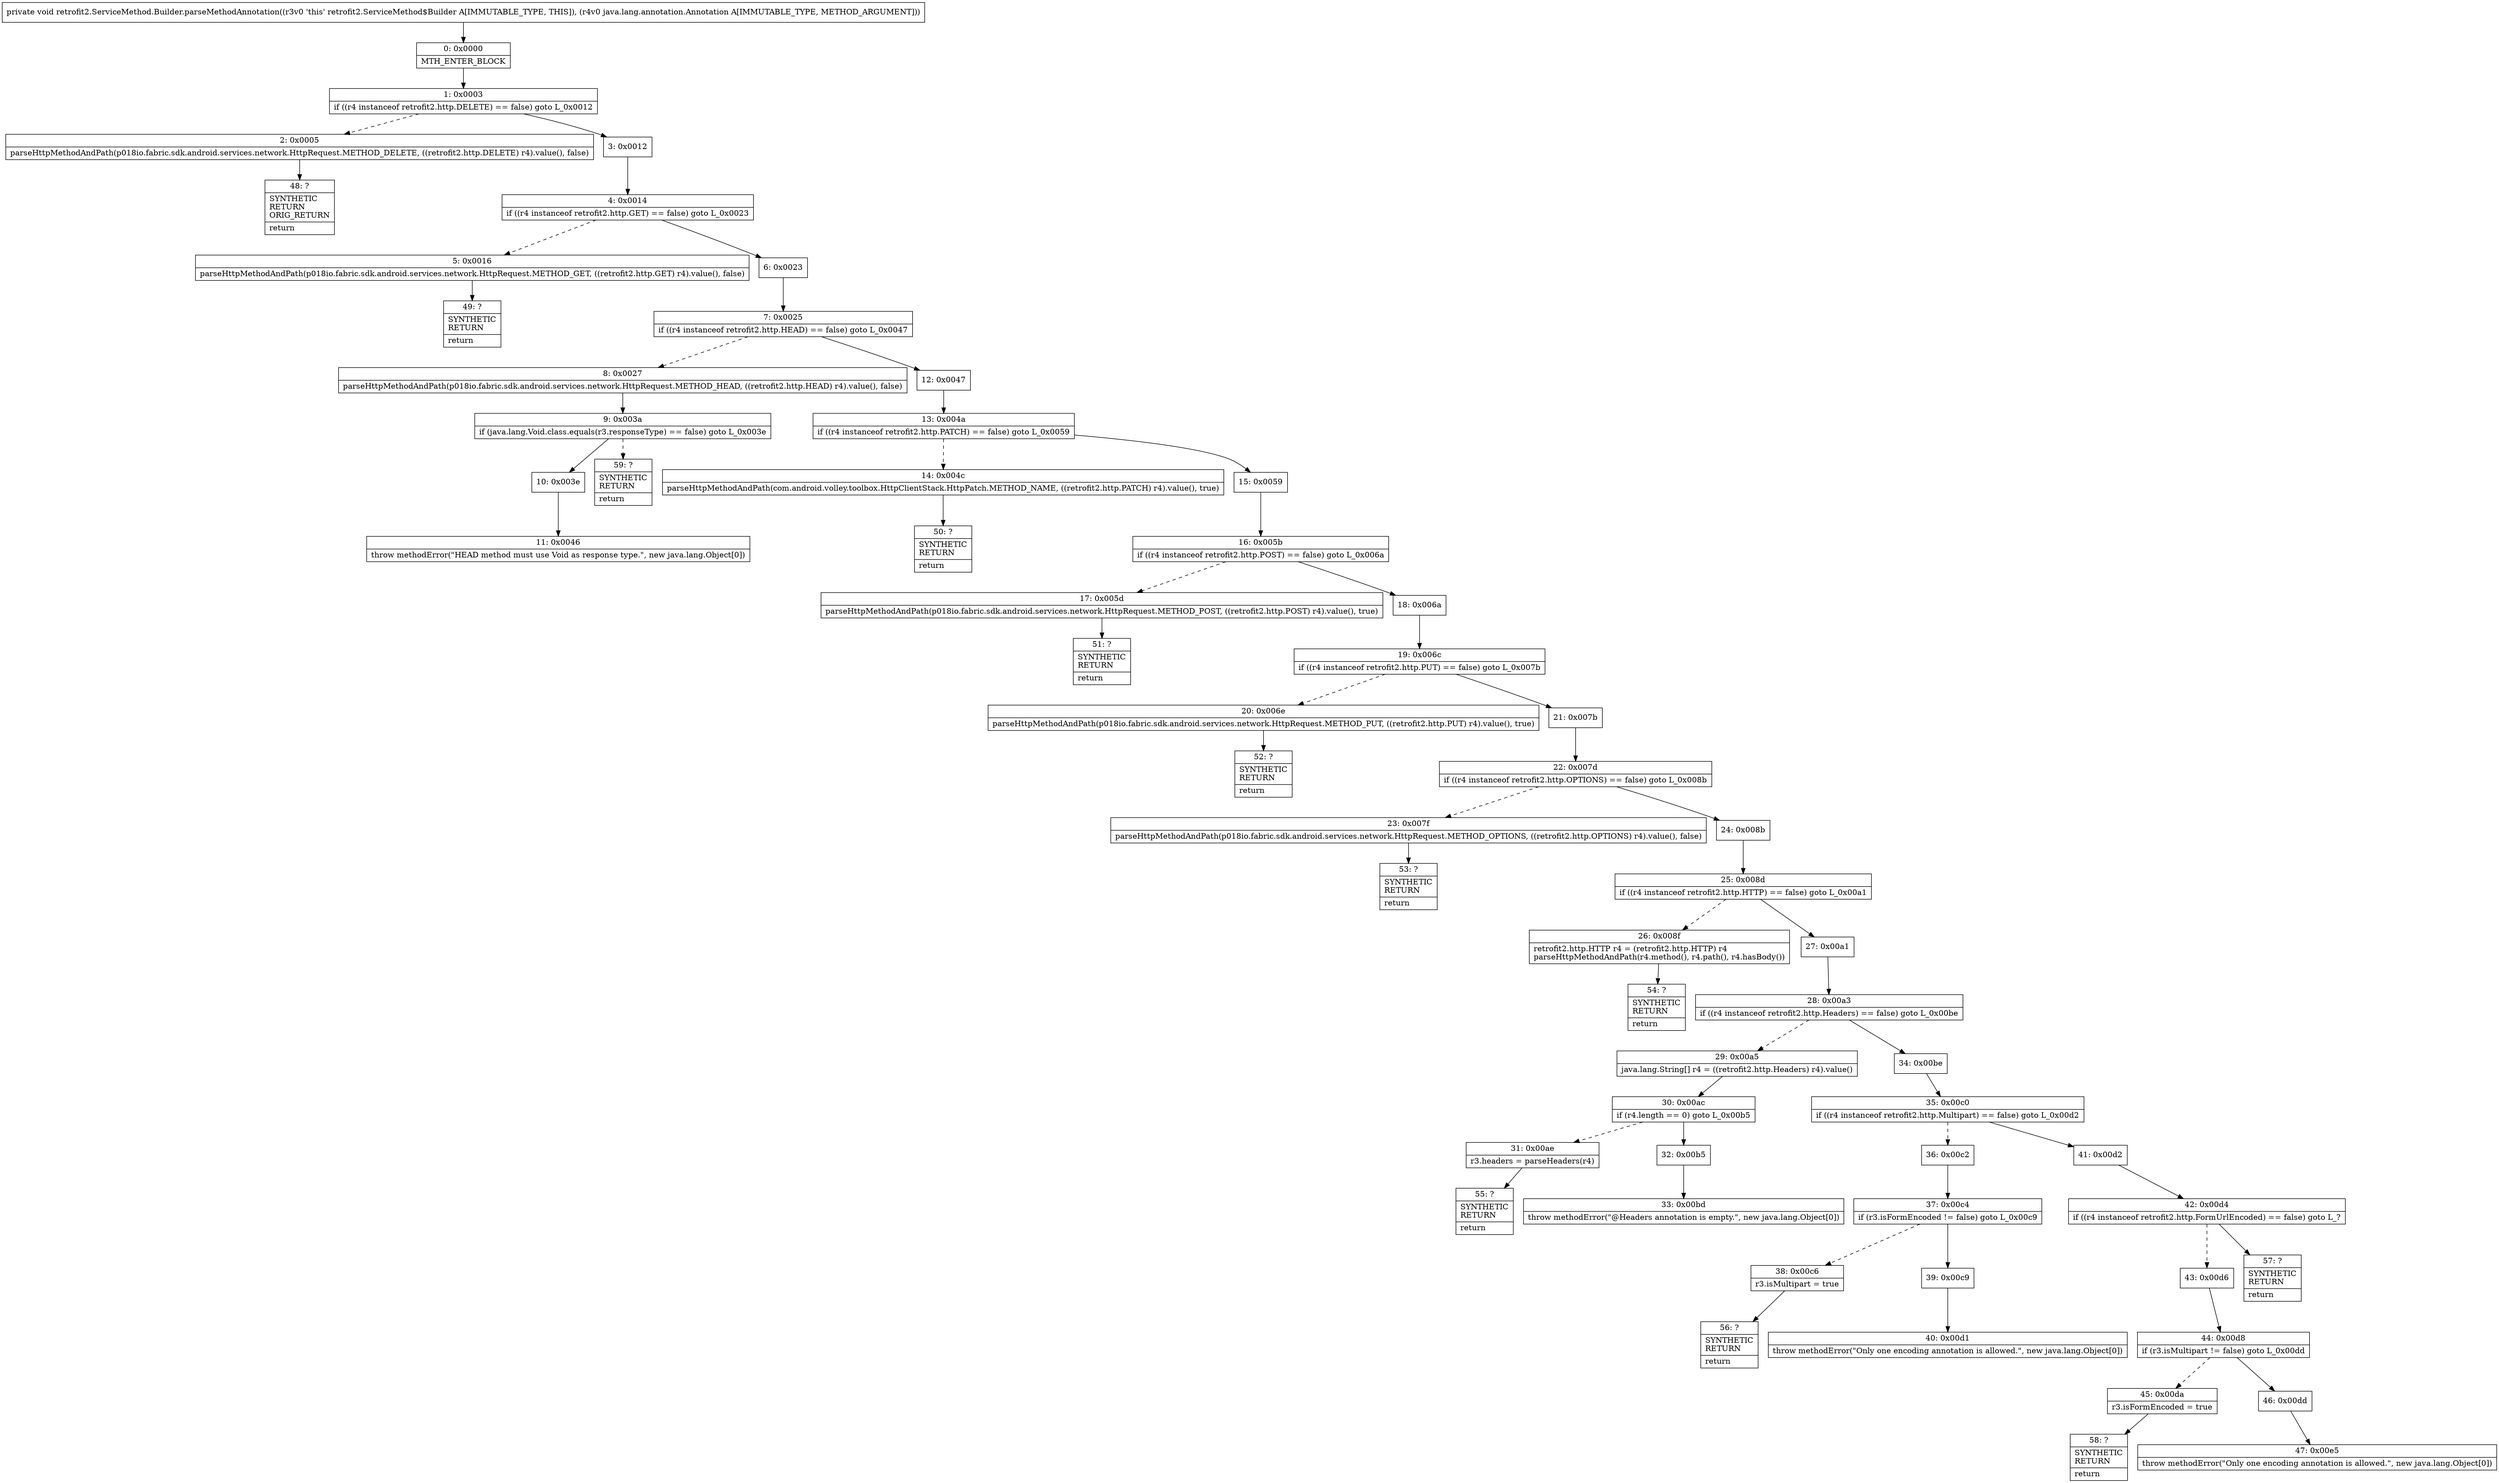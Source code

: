 digraph "CFG forretrofit2.ServiceMethod.Builder.parseMethodAnnotation(Ljava\/lang\/annotation\/Annotation;)V" {
Node_0 [shape=record,label="{0\:\ 0x0000|MTH_ENTER_BLOCK\l}"];
Node_1 [shape=record,label="{1\:\ 0x0003|if ((r4 instanceof retrofit2.http.DELETE) == false) goto L_0x0012\l}"];
Node_2 [shape=record,label="{2\:\ 0x0005|parseHttpMethodAndPath(p018io.fabric.sdk.android.services.network.HttpRequest.METHOD_DELETE, ((retrofit2.http.DELETE) r4).value(), false)\l}"];
Node_3 [shape=record,label="{3\:\ 0x0012}"];
Node_4 [shape=record,label="{4\:\ 0x0014|if ((r4 instanceof retrofit2.http.GET) == false) goto L_0x0023\l}"];
Node_5 [shape=record,label="{5\:\ 0x0016|parseHttpMethodAndPath(p018io.fabric.sdk.android.services.network.HttpRequest.METHOD_GET, ((retrofit2.http.GET) r4).value(), false)\l}"];
Node_6 [shape=record,label="{6\:\ 0x0023}"];
Node_7 [shape=record,label="{7\:\ 0x0025|if ((r4 instanceof retrofit2.http.HEAD) == false) goto L_0x0047\l}"];
Node_8 [shape=record,label="{8\:\ 0x0027|parseHttpMethodAndPath(p018io.fabric.sdk.android.services.network.HttpRequest.METHOD_HEAD, ((retrofit2.http.HEAD) r4).value(), false)\l}"];
Node_9 [shape=record,label="{9\:\ 0x003a|if (java.lang.Void.class.equals(r3.responseType) == false) goto L_0x003e\l}"];
Node_10 [shape=record,label="{10\:\ 0x003e}"];
Node_11 [shape=record,label="{11\:\ 0x0046|throw methodError(\"HEAD method must use Void as response type.\", new java.lang.Object[0])\l}"];
Node_12 [shape=record,label="{12\:\ 0x0047}"];
Node_13 [shape=record,label="{13\:\ 0x004a|if ((r4 instanceof retrofit2.http.PATCH) == false) goto L_0x0059\l}"];
Node_14 [shape=record,label="{14\:\ 0x004c|parseHttpMethodAndPath(com.android.volley.toolbox.HttpClientStack.HttpPatch.METHOD_NAME, ((retrofit2.http.PATCH) r4).value(), true)\l}"];
Node_15 [shape=record,label="{15\:\ 0x0059}"];
Node_16 [shape=record,label="{16\:\ 0x005b|if ((r4 instanceof retrofit2.http.POST) == false) goto L_0x006a\l}"];
Node_17 [shape=record,label="{17\:\ 0x005d|parseHttpMethodAndPath(p018io.fabric.sdk.android.services.network.HttpRequest.METHOD_POST, ((retrofit2.http.POST) r4).value(), true)\l}"];
Node_18 [shape=record,label="{18\:\ 0x006a}"];
Node_19 [shape=record,label="{19\:\ 0x006c|if ((r4 instanceof retrofit2.http.PUT) == false) goto L_0x007b\l}"];
Node_20 [shape=record,label="{20\:\ 0x006e|parseHttpMethodAndPath(p018io.fabric.sdk.android.services.network.HttpRequest.METHOD_PUT, ((retrofit2.http.PUT) r4).value(), true)\l}"];
Node_21 [shape=record,label="{21\:\ 0x007b}"];
Node_22 [shape=record,label="{22\:\ 0x007d|if ((r4 instanceof retrofit2.http.OPTIONS) == false) goto L_0x008b\l}"];
Node_23 [shape=record,label="{23\:\ 0x007f|parseHttpMethodAndPath(p018io.fabric.sdk.android.services.network.HttpRequest.METHOD_OPTIONS, ((retrofit2.http.OPTIONS) r4).value(), false)\l}"];
Node_24 [shape=record,label="{24\:\ 0x008b}"];
Node_25 [shape=record,label="{25\:\ 0x008d|if ((r4 instanceof retrofit2.http.HTTP) == false) goto L_0x00a1\l}"];
Node_26 [shape=record,label="{26\:\ 0x008f|retrofit2.http.HTTP r4 = (retrofit2.http.HTTP) r4\lparseHttpMethodAndPath(r4.method(), r4.path(), r4.hasBody())\l}"];
Node_27 [shape=record,label="{27\:\ 0x00a1}"];
Node_28 [shape=record,label="{28\:\ 0x00a3|if ((r4 instanceof retrofit2.http.Headers) == false) goto L_0x00be\l}"];
Node_29 [shape=record,label="{29\:\ 0x00a5|java.lang.String[] r4 = ((retrofit2.http.Headers) r4).value()\l}"];
Node_30 [shape=record,label="{30\:\ 0x00ac|if (r4.length == 0) goto L_0x00b5\l}"];
Node_31 [shape=record,label="{31\:\ 0x00ae|r3.headers = parseHeaders(r4)\l}"];
Node_32 [shape=record,label="{32\:\ 0x00b5}"];
Node_33 [shape=record,label="{33\:\ 0x00bd|throw methodError(\"@Headers annotation is empty.\", new java.lang.Object[0])\l}"];
Node_34 [shape=record,label="{34\:\ 0x00be}"];
Node_35 [shape=record,label="{35\:\ 0x00c0|if ((r4 instanceof retrofit2.http.Multipart) == false) goto L_0x00d2\l}"];
Node_36 [shape=record,label="{36\:\ 0x00c2}"];
Node_37 [shape=record,label="{37\:\ 0x00c4|if (r3.isFormEncoded != false) goto L_0x00c9\l}"];
Node_38 [shape=record,label="{38\:\ 0x00c6|r3.isMultipart = true\l}"];
Node_39 [shape=record,label="{39\:\ 0x00c9}"];
Node_40 [shape=record,label="{40\:\ 0x00d1|throw methodError(\"Only one encoding annotation is allowed.\", new java.lang.Object[0])\l}"];
Node_41 [shape=record,label="{41\:\ 0x00d2}"];
Node_42 [shape=record,label="{42\:\ 0x00d4|if ((r4 instanceof retrofit2.http.FormUrlEncoded) == false) goto L_?\l}"];
Node_43 [shape=record,label="{43\:\ 0x00d6}"];
Node_44 [shape=record,label="{44\:\ 0x00d8|if (r3.isMultipart != false) goto L_0x00dd\l}"];
Node_45 [shape=record,label="{45\:\ 0x00da|r3.isFormEncoded = true\l}"];
Node_46 [shape=record,label="{46\:\ 0x00dd}"];
Node_47 [shape=record,label="{47\:\ 0x00e5|throw methodError(\"Only one encoding annotation is allowed.\", new java.lang.Object[0])\l}"];
Node_48 [shape=record,label="{48\:\ ?|SYNTHETIC\lRETURN\lORIG_RETURN\l|return\l}"];
Node_49 [shape=record,label="{49\:\ ?|SYNTHETIC\lRETURN\l|return\l}"];
Node_50 [shape=record,label="{50\:\ ?|SYNTHETIC\lRETURN\l|return\l}"];
Node_51 [shape=record,label="{51\:\ ?|SYNTHETIC\lRETURN\l|return\l}"];
Node_52 [shape=record,label="{52\:\ ?|SYNTHETIC\lRETURN\l|return\l}"];
Node_53 [shape=record,label="{53\:\ ?|SYNTHETIC\lRETURN\l|return\l}"];
Node_54 [shape=record,label="{54\:\ ?|SYNTHETIC\lRETURN\l|return\l}"];
Node_55 [shape=record,label="{55\:\ ?|SYNTHETIC\lRETURN\l|return\l}"];
Node_56 [shape=record,label="{56\:\ ?|SYNTHETIC\lRETURN\l|return\l}"];
Node_57 [shape=record,label="{57\:\ ?|SYNTHETIC\lRETURN\l|return\l}"];
Node_58 [shape=record,label="{58\:\ ?|SYNTHETIC\lRETURN\l|return\l}"];
Node_59 [shape=record,label="{59\:\ ?|SYNTHETIC\lRETURN\l|return\l}"];
MethodNode[shape=record,label="{private void retrofit2.ServiceMethod.Builder.parseMethodAnnotation((r3v0 'this' retrofit2.ServiceMethod$Builder A[IMMUTABLE_TYPE, THIS]), (r4v0 java.lang.annotation.Annotation A[IMMUTABLE_TYPE, METHOD_ARGUMENT])) }"];
MethodNode -> Node_0;
Node_0 -> Node_1;
Node_1 -> Node_2[style=dashed];
Node_1 -> Node_3;
Node_2 -> Node_48;
Node_3 -> Node_4;
Node_4 -> Node_5[style=dashed];
Node_4 -> Node_6;
Node_5 -> Node_49;
Node_6 -> Node_7;
Node_7 -> Node_8[style=dashed];
Node_7 -> Node_12;
Node_8 -> Node_9;
Node_9 -> Node_10;
Node_9 -> Node_59[style=dashed];
Node_10 -> Node_11;
Node_12 -> Node_13;
Node_13 -> Node_14[style=dashed];
Node_13 -> Node_15;
Node_14 -> Node_50;
Node_15 -> Node_16;
Node_16 -> Node_17[style=dashed];
Node_16 -> Node_18;
Node_17 -> Node_51;
Node_18 -> Node_19;
Node_19 -> Node_20[style=dashed];
Node_19 -> Node_21;
Node_20 -> Node_52;
Node_21 -> Node_22;
Node_22 -> Node_23[style=dashed];
Node_22 -> Node_24;
Node_23 -> Node_53;
Node_24 -> Node_25;
Node_25 -> Node_26[style=dashed];
Node_25 -> Node_27;
Node_26 -> Node_54;
Node_27 -> Node_28;
Node_28 -> Node_29[style=dashed];
Node_28 -> Node_34;
Node_29 -> Node_30;
Node_30 -> Node_31[style=dashed];
Node_30 -> Node_32;
Node_31 -> Node_55;
Node_32 -> Node_33;
Node_34 -> Node_35;
Node_35 -> Node_36[style=dashed];
Node_35 -> Node_41;
Node_36 -> Node_37;
Node_37 -> Node_38[style=dashed];
Node_37 -> Node_39;
Node_38 -> Node_56;
Node_39 -> Node_40;
Node_41 -> Node_42;
Node_42 -> Node_43[style=dashed];
Node_42 -> Node_57;
Node_43 -> Node_44;
Node_44 -> Node_45[style=dashed];
Node_44 -> Node_46;
Node_45 -> Node_58;
Node_46 -> Node_47;
}

